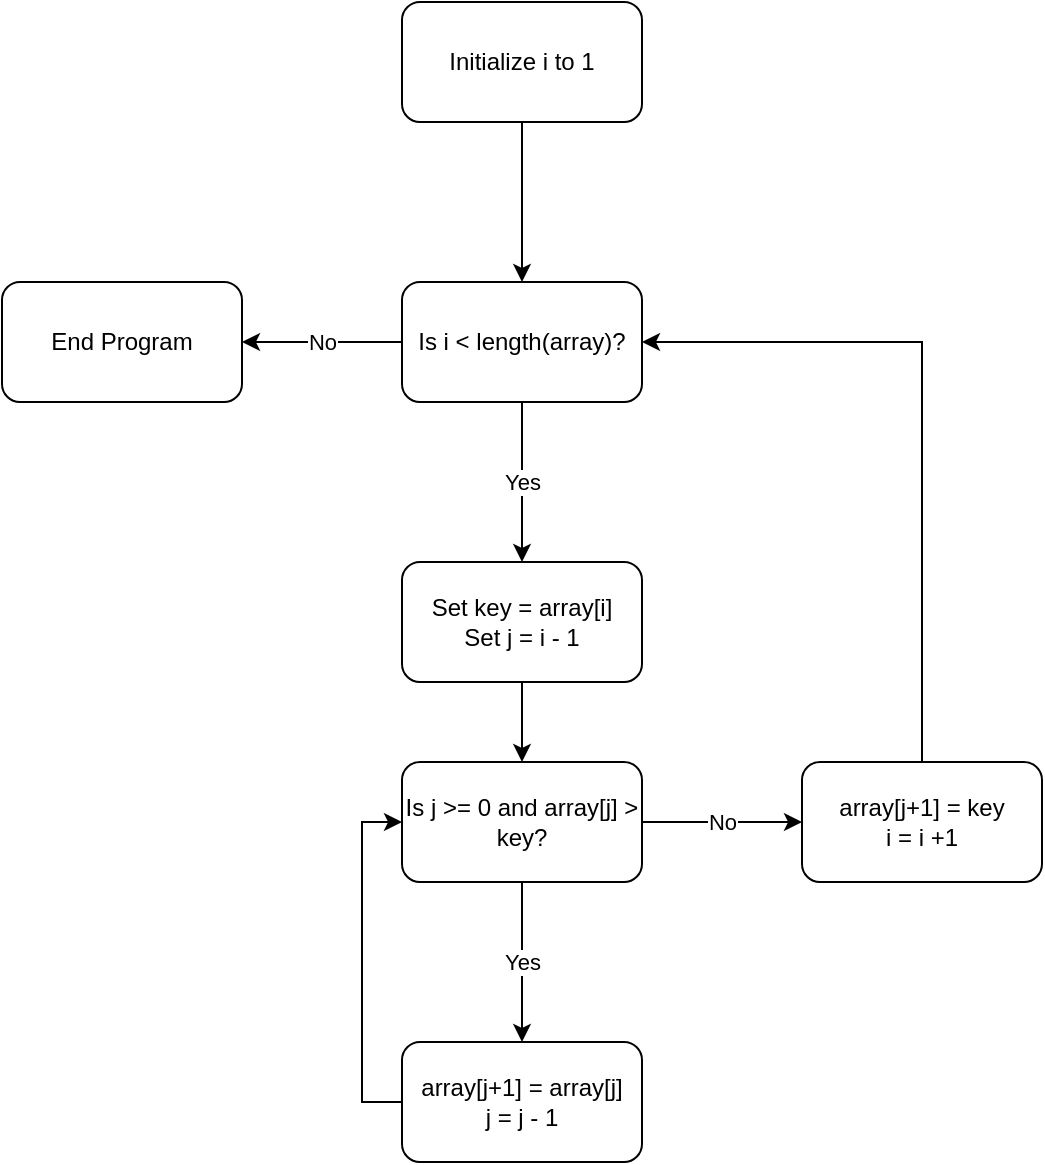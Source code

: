 <mxfile version="23.1.2" type="github">
  <diagram name="Page-1" id="isRZIB5WbHHKZSuVAKtH">
    <mxGraphModel dx="1032" dy="1130" grid="1" gridSize="10" guides="1" tooltips="1" connect="1" arrows="1" fold="1" page="1" pageScale="1" pageWidth="850" pageHeight="1100" math="0" shadow="0">
      <root>
        <mxCell id="0" />
        <mxCell id="1" parent="0" />
        <mxCell id="rnD03ZEV_0nsmqxLKpj1-3" value="" style="edgeStyle=orthogonalEdgeStyle;rounded=0;orthogonalLoop=1;jettySize=auto;html=1;" edge="1" parent="1" source="rnD03ZEV_0nsmqxLKpj1-1" target="rnD03ZEV_0nsmqxLKpj1-2">
          <mxGeometry relative="1" as="geometry" />
        </mxCell>
        <mxCell id="rnD03ZEV_0nsmqxLKpj1-1" value="Initialize i to 1" style="rounded=1;whiteSpace=wrap;html=1;" vertex="1" parent="1">
          <mxGeometry x="320" y="40" width="120" height="60" as="geometry" />
        </mxCell>
        <mxCell id="rnD03ZEV_0nsmqxLKpj1-5" value="Yes" style="edgeStyle=orthogonalEdgeStyle;rounded=0;orthogonalLoop=1;jettySize=auto;html=1;" edge="1" parent="1" source="rnD03ZEV_0nsmqxLKpj1-2" target="rnD03ZEV_0nsmqxLKpj1-4">
          <mxGeometry relative="1" as="geometry" />
        </mxCell>
        <mxCell id="rnD03ZEV_0nsmqxLKpj1-17" value="No" style="edgeStyle=orthogonalEdgeStyle;rounded=0;orthogonalLoop=1;jettySize=auto;html=1;" edge="1" parent="1" source="rnD03ZEV_0nsmqxLKpj1-2" target="rnD03ZEV_0nsmqxLKpj1-16">
          <mxGeometry relative="1" as="geometry" />
        </mxCell>
        <mxCell id="rnD03ZEV_0nsmqxLKpj1-2" value="Is i &amp;lt; length(array)?" style="whiteSpace=wrap;html=1;rounded=1;" vertex="1" parent="1">
          <mxGeometry x="320" y="180" width="120" height="60" as="geometry" />
        </mxCell>
        <mxCell id="rnD03ZEV_0nsmqxLKpj1-9" value="" style="edgeStyle=orthogonalEdgeStyle;rounded=0;orthogonalLoop=1;jettySize=auto;html=1;" edge="1" parent="1" source="rnD03ZEV_0nsmqxLKpj1-4" target="rnD03ZEV_0nsmqxLKpj1-8">
          <mxGeometry relative="1" as="geometry" />
        </mxCell>
        <mxCell id="rnD03ZEV_0nsmqxLKpj1-4" value="Set key = array[i]&lt;br&gt;Set j = i - 1" style="whiteSpace=wrap;html=1;rounded=1;" vertex="1" parent="1">
          <mxGeometry x="320" y="320" width="120" height="60" as="geometry" />
        </mxCell>
        <mxCell id="rnD03ZEV_0nsmqxLKpj1-11" value="Yes" style="edgeStyle=orthogonalEdgeStyle;rounded=0;orthogonalLoop=1;jettySize=auto;html=1;" edge="1" parent="1" source="rnD03ZEV_0nsmqxLKpj1-8" target="rnD03ZEV_0nsmqxLKpj1-10">
          <mxGeometry relative="1" as="geometry" />
        </mxCell>
        <mxCell id="rnD03ZEV_0nsmqxLKpj1-14" value="No" style="edgeStyle=orthogonalEdgeStyle;rounded=0;orthogonalLoop=1;jettySize=auto;html=1;" edge="1" parent="1" source="rnD03ZEV_0nsmqxLKpj1-8" target="rnD03ZEV_0nsmqxLKpj1-13">
          <mxGeometry relative="1" as="geometry" />
        </mxCell>
        <mxCell id="rnD03ZEV_0nsmqxLKpj1-8" value="Is j &amp;gt;= 0 and array[j] &amp;gt; key?" style="whiteSpace=wrap;html=1;rounded=1;" vertex="1" parent="1">
          <mxGeometry x="320" y="420" width="120" height="60" as="geometry" />
        </mxCell>
        <mxCell id="rnD03ZEV_0nsmqxLKpj1-12" style="edgeStyle=orthogonalEdgeStyle;rounded=0;orthogonalLoop=1;jettySize=auto;html=1;entryX=0;entryY=0.5;entryDx=0;entryDy=0;exitX=0;exitY=0.5;exitDx=0;exitDy=0;" edge="1" parent="1" source="rnD03ZEV_0nsmqxLKpj1-10" target="rnD03ZEV_0nsmqxLKpj1-8">
          <mxGeometry relative="1" as="geometry" />
        </mxCell>
        <mxCell id="rnD03ZEV_0nsmqxLKpj1-10" value="array[j+1] = array[j]&lt;br&gt;j = j - 1" style="whiteSpace=wrap;html=1;rounded=1;" vertex="1" parent="1">
          <mxGeometry x="320" y="560" width="120" height="60" as="geometry" />
        </mxCell>
        <mxCell id="rnD03ZEV_0nsmqxLKpj1-15" style="edgeStyle=orthogonalEdgeStyle;rounded=0;orthogonalLoop=1;jettySize=auto;html=1;entryX=1;entryY=0.5;entryDx=0;entryDy=0;exitX=0.5;exitY=0;exitDx=0;exitDy=0;" edge="1" parent="1" source="rnD03ZEV_0nsmqxLKpj1-13" target="rnD03ZEV_0nsmqxLKpj1-2">
          <mxGeometry relative="1" as="geometry" />
        </mxCell>
        <mxCell id="rnD03ZEV_0nsmqxLKpj1-13" value="array[j+1] = key&lt;br&gt;i = i +1" style="whiteSpace=wrap;html=1;rounded=1;" vertex="1" parent="1">
          <mxGeometry x="520" y="420" width="120" height="60" as="geometry" />
        </mxCell>
        <mxCell id="rnD03ZEV_0nsmqxLKpj1-16" value="End Program" style="whiteSpace=wrap;html=1;rounded=1;" vertex="1" parent="1">
          <mxGeometry x="120" y="180" width="120" height="60" as="geometry" />
        </mxCell>
      </root>
    </mxGraphModel>
  </diagram>
</mxfile>
